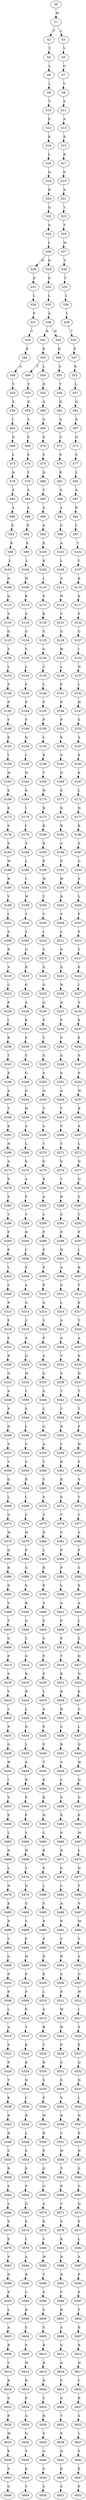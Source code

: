 strict digraph  {
	S0 -> S1 [ label = M ];
	S1 -> S2 [ label = V ];
	S1 -> S3 [ label = L ];
	S2 -> S4 [ label = T ];
	S3 -> S5 [ label = V ];
	S4 -> S6 [ label = L ];
	S5 -> S7 [ label = G ];
	S6 -> S8 [ label = I ];
	S7 -> S9 [ label = V ];
	S8 -> S10 [ label = T ];
	S9 -> S11 [ label = S ];
	S10 -> S12 [ label = E ];
	S11 -> S13 [ label = S ];
	S12 -> S14 [ label = K ];
	S13 -> S15 [ label = E ];
	S14 -> S16 [ label = L ];
	S15 -> S17 [ label = K ];
	S16 -> S18 [ label = Q ];
	S17 -> S19 [ label = G ];
	S18 -> S20 [ label = N ];
	S19 -> S21 [ label = A ];
	S20 -> S22 [ label = Q ];
	S21 -> S23 [ label = T ];
	S22 -> S24 [ label = S ];
	S23 -> S25 [ label = T ];
	S24 -> S26 [ label = L ];
	S25 -> S27 [ label = M ];
	S26 -> S28 [ label = N ];
	S26 -> S29 [ label = D ];
	S27 -> S30 [ label = V ];
	S28 -> S31 [ label = D ];
	S29 -> S32 [ label = D ];
	S30 -> S33 [ label = T ];
	S31 -> S34 [ label = L ];
	S32 -> S35 [ label = L ];
	S33 -> S36 [ label = L ];
	S34 -> S37 [ label = P ];
	S35 -> S38 [ label = A ];
	S36 -> S39 [ label = I ];
	S37 -> S40 [ label = C ];
	S38 -> S41 [ label = R ];
	S38 -> S42 [ label = H ];
	S39 -> S43 [ label = T ];
	S40 -> S44 [ label = K ];
	S41 -> S45 [ label = K ];
	S42 -> S46 [ label = K ];
	S43 -> S47 [ label = E ];
	S44 -> S48 [ label = A ];
	S45 -> S49 [ label = T ];
	S45 -> S50 [ label = L ];
	S46 -> S51 [ label = S ];
	S47 -> S52 [ label = K ];
	S48 -> S53 [ label = Y ];
	S49 -> S54 [ label = Y ];
	S50 -> S55 [ label = D ];
	S51 -> S56 [ label = Y ];
	S52 -> S57 [ label = L ];
	S53 -> S58 [ label = S ];
	S54 -> S59 [ label = D ];
	S55 -> S60 [ label = A ];
	S56 -> S61 [ label = D ];
	S57 -> S62 [ label = Q ];
	S58 -> S63 [ label = I ];
	S59 -> S64 [ label = A ];
	S60 -> S65 [ label = G ];
	S61 -> S66 [ label = A ];
	S62 -> S67 [ label = N ];
	S63 -> S68 [ label = N ];
	S64 -> S69 [ label = S ];
	S65 -> S70 [ label = P ];
	S66 -> S71 [ label = S ];
	S67 -> S72 [ label = Q ];
	S68 -> S73 [ label = L ];
	S69 -> S74 [ label = P ];
	S70 -> S75 [ label = F ];
	S71 -> S76 [ label = P ];
	S72 -> S77 [ label = S ];
	S73 -> S78 [ label = H ];
	S74 -> S79 [ label = Y ];
	S75 -> S80 [ label = Q ];
	S76 -> S81 [ label = R ];
	S77 -> S82 [ label = L ];
	S78 -> S83 [ label = S ];
	S79 -> S84 [ label = S ];
	S80 -> S85 [ label = Y ];
	S81 -> S86 [ label = S ];
	S82 -> S87 [ label = D ];
	S83 -> S88 [ label = S ];
	S84 -> S89 [ label = A ];
	S85 -> S90 [ label = S ];
	S86 -> S91 [ label = A ];
	S87 -> S92 [ label = D ];
	S88 -> S93 [ label = E ];
	S89 -> S94 [ label = E ];
	S90 -> S95 [ label = A ];
	S91 -> S96 [ label = G ];
	S92 -> S97 [ label = L ];
	S93 -> S98 [ label = K ];
	S94 -> S99 [ label = K ];
	S95 -> S100 [ label = E ];
	S96 -> S101 [ label = A ];
	S97 -> S102 [ label = T ];
	S98 -> S103 [ label = L ];
	S99 -> S104 [ label = L ];
	S100 -> S105 [ label = K ];
	S101 -> S106 [ label = L ];
	S102 -> S107 [ label = C ];
	S103 -> S108 [ label = N ];
	S104 -> S109 [ label = N ];
	S105 -> S110 [ label = L ];
	S106 -> S111 [ label = S ];
	S107 -> S112 [ label = K ];
	S108 -> S113 [ label = Q ];
	S109 -> S114 [ label = K ];
	S110 -> S115 [ label = S ];
	S111 -> S116 [ label = N ];
	S112 -> S117 [ label = A ];
	S113 -> S118 [ label = S ];
	S114 -> S119 [ label = S ];
	S115 -> S120 [ label = K ];
	S116 -> S121 [ label = C ];
	S117 -> S122 [ label = F ];
	S118 -> S123 [ label = G ];
	S119 -> S124 [ label = G ];
	S120 -> S125 [ label = S ];
	S121 -> S126 [ label = G ];
	S122 -> S127 [ label = G ];
	S123 -> S128 [ label = S ];
	S124 -> S129 [ label = S ];
	S125 -> S130 [ label = G ];
	S126 -> S131 [ label = H ];
	S127 -> S132 [ label = I ];
	S128 -> S133 [ label = L ];
	S129 -> S134 [ label = L ];
	S130 -> S135 [ label = C ];
	S131 -> S136 [ label = L ];
	S132 -> S137 [ label = N ];
	S133 -> S138 [ label = F ];
	S134 -> S139 [ label = F ];
	S135 -> S140 [ label = L ];
	S136 -> S141 [ label = F ];
	S137 -> S142 [ label = L ];
	S138 -> S143 [ label = P ];
	S139 -> S144 [ label = P ];
	S140 -> S145 [ label = F ];
	S141 -> S146 [ label = P ];
	S142 -> S147 [ label = H ];
	S143 -> S148 [ label = Y ];
	S144 -> S149 [ label = F ];
	S145 -> S150 [ label = P ];
	S146 -> S151 [ label = F ];
	S147 -> S152 [ label = S ];
	S148 -> S153 [ label = E ];
	S149 -> S154 [ label = D ];
	S150 -> S155 [ label = L ];
	S151 -> S156 [ label = E ];
	S152 -> S157 [ label = A ];
	S153 -> S158 [ label = I ];
	S154 -> S159 [ label = L ];
	S155 -> S160 [ label = E ];
	S156 -> S161 [ label = S ];
	S157 -> S162 [ label = E ];
	S158 -> S163 [ label = H ];
	S159 -> S164 [ label = N ];
	S160 -> S165 [ label = T ];
	S161 -> S166 [ label = D ];
	S162 -> S167 [ label = K ];
	S163 -> S168 [ label = E ];
	S164 -> S169 [ label = A ];
	S165 -> S170 [ label = H ];
	S166 -> S171 [ label = E ];
	S167 -> S172 [ label = L ];
	S168 -> S173 [ label = E ];
	S169 -> S174 [ label = I ];
	S170 -> S175 [ label = D ];
	S171 -> S176 [ label = D ];
	S172 -> S177 [ label = N ];
	S173 -> S178 [ label = S ];
	S174 -> S179 [ label = L ];
	S175 -> S180 [ label = R ];
	S176 -> S181 [ label = R ];
	S177 -> S182 [ label = K ];
	S178 -> S183 [ label = P ];
	S179 -> S184 [ label = S ];
	S180 -> S185 [ label = R ];
	S181 -> S186 [ label = C ];
	S182 -> S187 [ label = S ];
	S183 -> S188 [ label = W ];
	S184 -> S189 [ label = L ];
	S185 -> S190 [ label = P ];
	S186 -> S191 [ label = P ];
	S187 -> S192 [ label = G ];
	S188 -> S193 [ label = R ];
	S189 -> S194 [ label = C ];
	S190 -> S195 [ label = W ];
	S191 -> S196 [ label = W ];
	S192 -> S197 [ label = S ];
	S193 -> S198 [ label = V ];
	S194 -> S199 [ label = W ];
	S195 -> S200 [ label = T ];
	S196 -> S201 [ label = K ];
	S197 -> S202 [ label = L ];
	S198 -> S203 [ label = I ];
	S199 -> S204 [ label = T ];
	S200 -> S205 [ label = V ];
	S201 -> S206 [ label = V ];
	S202 -> S207 [ label = F ];
	S203 -> S208 [ label = S ];
	S204 -> S209 [ label = S ];
	S205 -> S210 [ label = L ];
	S206 -> S211 [ label = L ];
	S207 -> S212 [ label = P ];
	S208 -> S213 [ label = R ];
	S209 -> S214 [ label = G ];
	S210 -> S215 [ label = S ];
	S211 -> S216 [ label = G ];
	S212 -> S217 [ label = Y ];
	S213 -> S218 [ label = A ];
	S214 -> S219 [ label = R ];
	S215 -> S220 [ label = G ];
	S216 -> S221 [ label = G ];
	S217 -> S222 [ label = E ];
	S218 -> S223 [ label = C ];
	S219 -> S224 [ label = G ];
	S220 -> S225 [ label = G ];
	S221 -> S226 [ label = R ];
	S222 -> S227 [ label = I ];
	S223 -> S228 [ label = P ];
	S224 -> S229 [ label = A ];
	S225 -> S230 [ label = Q ];
	S226 -> S231 [ label = Q ];
	S227 -> S232 [ label = S ];
	S228 -> S233 [ label = I ];
	S229 -> S234 [ label = K ];
	S230 -> S235 [ label = P ];
	S231 -> S236 [ label = P ];
	S232 -> S237 [ label = E ];
	S233 -> S238 [ label = R ];
	S234 -> S239 [ label = P ];
	S235 -> S240 [ label = V ];
	S236 -> S241 [ label = V ];
	S237 -> S242 [ label = E ];
	S238 -> S243 [ label = T ];
	S239 -> S244 [ label = S ];
	S240 -> S245 [ label = G ];
	S241 -> S246 [ label = G ];
	S242 -> S247 [ label = S ];
	S243 -> S248 [ label = E ];
	S244 -> S249 [ label = G ];
	S245 -> S250 [ label = S ];
	S246 -> S251 [ label = S ];
	S247 -> S252 [ label = P ];
	S248 -> S253 [ label = A ];
	S249 -> S254 [ label = G ];
	S250 -> S255 [ label = Q ];
	S251 -> S256 [ label = Q ];
	S252 -> S257 [ label = W ];
	S253 -> S258 [ label = T ];
	S254 -> S259 [ label = H ];
	S255 -> S260 [ label = V ];
	S256 -> S261 [ label = T ];
	S257 -> S262 [ label = R ];
	S258 -> S263 [ label = K ];
	S259 -> S264 [ label = A ];
	S260 -> S265 [ label = A ];
	S261 -> S266 [ label = V ];
	S262 -> S267 [ label = A ];
	S263 -> S268 [ label = N ];
	S264 -> S269 [ label = L ];
	S265 -> S270 [ label = T ];
	S266 -> S271 [ label = T ];
	S267 -> S272 [ label = L ];
	S268 -> S273 [ label = A ];
	S269 -> S274 [ label = S ];
	S270 -> S275 [ label = G ];
	S271 -> S276 [ label = G ];
	S272 -> S277 [ label = N ];
	S273 -> S278 [ label = P ];
	S274 -> S279 [ label = A ];
	S275 -> S280 [ label = P ];
	S276 -> S281 [ label = T ];
	S277 -> S282 [ label = Q ];
	S278 -> S283 [ label = F ];
	S279 -> S284 [ label = P ];
	S280 -> S285 [ label = A ];
	S281 -> S286 [ label = R ];
	S282 -> S287 [ label = S ];
	S283 -> S288 [ label = Y ];
	S284 -> S289 [ label = V ];
	S285 -> S290 [ label = L ];
	S286 -> S291 [ label = G ];
	S287 -> S292 [ label = C ];
	S288 -> S293 [ label = F ];
	S289 -> S294 [ label = H ];
	S290 -> S295 [ label = P ];
	S291 -> S296 [ label = P ];
	S292 -> S297 [ label = P ];
	S293 -> S298 [ label = P ];
	S294 -> S299 [ label = C ];
	S295 -> S300 [ label = F ];
	S296 -> S301 [ label = D ];
	S297 -> S302 [ label = L ];
	S298 -> S303 [ label = L ];
	S299 -> S304 [ label = F ];
	S300 -> S305 [ label = P ];
	S301 -> S306 [ label = A ];
	S302 -> S307 [ label = R ];
	S303 -> S308 [ label = C ];
	S304 -> S309 [ label = A ];
	S305 -> S310 [ label = P ];
	S306 -> S311 [ label = G ];
	S307 -> S312 [ label = T ];
	S308 -> S313 [ label = P ];
	S309 -> S314 [ label = G ];
	S310 -> S315 [ label = G ];
	S311 -> S316 [ label = L ];
	S312 -> S317 [ label = E ];
	S313 -> S318 [ label = F ];
	S314 -> S319 [ label = C ];
	S315 -> S320 [ label = V ];
	S316 -> S321 [ label = G ];
	S317 -> S322 [ label = T ];
	S318 -> S323 [ label = S ];
	S319 -> S324 [ label = S ];
	S320 -> S325 [ label = P ];
	S321 -> S326 [ label = A ];
	S322 -> S327 [ label = A ];
	S323 -> S328 [ label = R ];
	S324 -> S329 [ label = Q ];
	S325 -> S330 [ label = S ];
	S326 -> S331 [ label = V ];
	S327 -> S332 [ label = K ];
	S328 -> S333 [ label = G ];
	S329 -> S334 [ label = M ];
	S330 -> S335 [ label = G ];
	S331 -> S336 [ label = S ];
	S332 -> S337 [ label = N ];
	S333 -> S338 [ label = A ];
	S334 -> S339 [ label = C ];
	S335 -> S340 [ label = G ];
	S336 -> S341 [ label = T ];
	S337 -> S342 [ label = T ];
	S338 -> S343 [ label = P ];
	S339 -> S344 [ label = S ];
	S340 -> S345 [ label = L ];
	S341 -> S346 [ label = T ];
	S342 -> S347 [ label = T ];
	S343 -> S348 [ label = D ];
	S344 -> S349 [ label = L ];
	S345 -> S350 [ label = G ];
	S346 -> S351 [ label = D ];
	S347 -> S352 [ label = F ];
	S348 -> S353 [ label = S ];
	S349 -> S354 [ label = V ];
	S350 -> S355 [ label = A ];
	S351 -> S356 [ label = L ];
	S352 -> S357 [ label = H ];
	S353 -> S358 [ label = V ];
	S354 -> S359 [ label = V ];
	S355 -> S360 [ label = V ];
	S356 -> S361 [ label = R ];
	S357 -> S362 [ label = F ];
	S358 -> S363 [ label = G ];
	S359 -> S364 [ label = R ];
	S360 -> S365 [ label = S ];
	S361 -> S366 [ label = E ];
	S362 -> S367 [ label = S ];
	S363 -> S368 [ label = L ];
	S364 -> S369 [ label = L ];
	S365 -> S370 [ label = S ];
	S366 -> S371 [ label = S ];
	S367 -> S372 [ label = T ];
	S368 -> S373 [ label = Q ];
	S369 -> S374 [ label = C ];
	S370 -> S375 [ label = V ];
	S371 -> S376 [ label = T ];
	S372 -> S377 [ label = C ];
	S373 -> S378 [ label = W ];
	S374 -> S379 [ label = W ];
	S375 -> S380 [ label = D ];
	S376 -> S381 [ label = G ];
	S377 -> S382 [ label = S ];
	S378 -> S383 [ label = Q ];
	S379 -> S384 [ label = P ];
	S380 -> S385 [ label = L ];
	S381 -> S386 [ label = P ];
	S382 -> S387 [ label = F ];
	S383 -> S388 [ label = R ];
	S384 -> S389 [ label = G ];
	S385 -> S390 [ label = R ];
	S386 -> S391 [ label = P ];
	S387 -> S392 [ label = S ];
	S388 -> S393 [ label = D ];
	S389 -> S394 [ label = S ];
	S390 -> S395 [ label = E ];
	S391 -> S396 [ label = L ];
	S392 -> S397 [ label = K ];
	S393 -> S398 [ label = V ];
	S394 -> S399 [ label = R ];
	S395 -> S400 [ label = S ];
	S396 -> S401 [ label = A ];
	S397 -> S402 [ label = A ];
	S398 -> S403 [ label = T ];
	S399 -> S404 [ label = G ];
	S400 -> S405 [ label = S ];
	S401 -> S406 [ label = P ];
	S402 -> S407 [ label = L ];
	S403 -> S408 [ label = G ];
	S404 -> S409 [ label = C ];
	S405 -> S410 [ label = G ];
	S406 -> S411 [ label = P ];
	S407 -> S412 [ label = S ];
	S408 -> S413 [ label = P ];
	S409 -> S414 [ label = G ];
	S410 -> S415 [ label = P ];
	S411 -> S416 [ label = T ];
	S412 -> S417 [ label = D ];
	S413 -> S418 [ label = S ];
	S414 -> S419 [ label = R ];
	S415 -> S420 [ label = P ];
	S416 -> S421 [ label = K ];
	S417 -> S422 [ label = N ];
	S418 -> S423 [ label = V ];
	S419 -> S424 [ label = R ];
	S420 -> S425 [ label = L ];
	S421 -> S426 [ label = R ];
	S422 -> S427 [ label = K ];
	S423 -> S428 [ label = L ];
	S424 -> S429 [ label = L ];
	S425 -> S430 [ label = A ];
	S426 -> S431 [ label = H ];
	S427 -> S432 [ label = G ];
	S428 -> S433 [ label = P ];
	S429 -> S434 [ label = D ];
	S430 -> S435 [ label = P ];
	S431 -> S436 [ label = C ];
	S432 -> S437 [ label = L ];
	S433 -> S438 [ label = G ];
	S434 -> S439 [ label = L ];
	S435 -> S440 [ label = P ];
	S436 -> S441 [ label = R ];
	S437 -> S442 [ label = Q ];
	S438 -> S443 [ label = W ];
	S439 -> S444 [ label = A ];
	S440 -> S445 [ label = T ];
	S441 -> S446 [ label = S ];
	S442 -> S447 [ label = W ];
	S443 -> S448 [ label = I ];
	S444 -> S449 [ label = R ];
	S445 -> S450 [ label = K ];
	S446 -> S451 [ label = L ];
	S447 -> S452 [ label = Q ];
	S448 -> S453 [ label = S ];
	S449 -> S454 [ label = P ];
	S450 -> S455 [ label = R ];
	S451 -> S456 [ label = S ];
	S452 -> S457 [ label = G ];
	S453 -> S458 [ label = E ];
	S454 -> S459 [ label = P ];
	S455 -> S460 [ label = H ];
	S456 -> S461 [ label = E ];
	S457 -> S462 [ label = E ];
	S458 -> S463 [ label = L ];
	S459 -> S464 [ label = V ];
	S460 -> S465 [ label = C ];
	S461 -> S466 [ label = P ];
	S462 -> S467 [ label = M ];
	S463 -> S468 [ label = N ];
	S464 -> S469 [ label = N ];
	S465 -> S470 [ label = R ];
	S466 -> S471 [ label = D ];
	S467 -> S472 [ label = L ];
	S468 -> S473 [ label = L ];
	S469 -> S474 [ label = T ];
	S470 -> S475 [ label = S ];
	S471 -> S476 [ label = G ];
	S472 -> S477 [ label = N ];
	S473 -> S478 [ label = N ];
	S474 -> S479 [ label = Q ];
	S475 -> S480 [ label = L ];
	S476 -> S481 [ label = L ];
	S477 -> S482 [ label = T ];
	S478 -> S483 [ label = E ];
	S479 -> S484 [ label = G ];
	S480 -> S485 [ label = S ];
	S481 -> S486 [ label = A ];
	S482 -> S487 [ label = S ];
	S483 -> S488 [ label = N ];
	S484 -> S489 [ label = S ];
	S485 -> S490 [ label = E ];
	S486 -> S491 [ label = R ];
	S487 -> S492 [ label = M ];
	S488 -> S493 [ label = C ];
	S489 -> S494 [ label = P ];
	S490 -> S495 [ label = P ];
	S491 -> S496 [ label = C ];
	S492 -> S497 [ label = V ];
	S493 -> S498 [ label = G ];
	S494 -> S499 [ label = W ];
	S495 -> S500 [ label = D ];
	S496 -> S501 [ label = R ];
	S497 -> S502 [ label = S ];
	S498 -> S503 [ label = P ];
	S499 -> S504 [ label = P ];
	S500 -> S505 [ label = E ];
	S501 -> S506 [ label = S ];
	S502 -> S507 [ label = G ];
	S503 -> S508 [ label = P ];
	S504 -> S509 [ label = P ];
	S505 -> S510 [ label = L ];
	S506 -> S511 [ label = P ];
	S507 -> S512 [ label = W ];
	S508 -> S513 [ label = L ];
	S509 -> S514 [ label = P ];
	S510 -> S515 [ label = A ];
	S511 -> S516 [ label = W ];
	S512 -> S517 [ label = I ];
	S513 -> S518 [ label = A ];
	S514 -> S519 [ label = T ];
	S515 -> S520 [ label = R ];
	S516 -> S521 [ label = R ];
	S517 -> S522 [ label = S ];
	S518 -> S523 [ label = P ];
	S519 -> S524 [ label = K ];
	S520 -> S525 [ label = C ];
	S521 -> S526 [ label = P ];
	S522 -> S527 [ label = E ];
	S523 -> S528 [ label = P ];
	S524 -> S529 [ label = R ];
	S525 -> S530 [ label = R ];
	S526 -> S531 [ label = G ];
	S527 -> S532 [ label = Q ];
	S528 -> S533 [ label = T ];
	S529 -> S534 [ label = H ];
	S530 -> S535 [ label = S ];
	S531 -> S536 [ label = G ];
	S532 -> S537 [ label = N ];
	S533 -> S538 [ label = K ];
	S534 -> S539 [ label = C ];
	S535 -> S540 [ label = P ];
	S536 -> S541 [ label = S ];
	S537 -> S542 [ label = L ];
	S538 -> S543 [ label = R ];
	S539 -> S544 [ label = R ];
	S540 -> S545 [ label = W ];
	S541 -> S546 [ label = K ];
	S542 -> S547 [ label = N ];
	S543 -> S548 [ label = H ];
	S544 -> S549 [ label = L ];
	S545 -> S550 [ label = R ];
	S546 -> S551 [ label = V ];
	S547 -> S552 [ label = E ];
	S548 -> S553 [ label = C ];
	S549 -> S554 [ label = S ];
	S550 -> S555 [ label = P ];
	S551 -> S556 [ label = W ];
	S552 -> S557 [ label = N ];
	S553 -> S558 [ label = R ];
	S554 -> S559 [ label = E ];
	S555 -> S560 [ label = G ];
	S556 -> S561 [ label = T ];
	S557 -> S562 [ label = S ];
	S558 -> S563 [ label = S ];
	S559 -> S564 [ label = P ];
	S560 -> S565 [ label = G ];
	S561 -> S566 [ label = P ];
	S562 -> S567 [ label = G ];
	S563 -> S568 [ label = L ];
	S564 -> S569 [ label = D ];
	S565 -> S570 [ label = S ];
	S566 -> S571 [ label = V ];
	S567 -> S572 [ label = Q ];
	S568 -> S573 [ label = S ];
	S569 -> S574 [ label = E ];
	S570 -> S575 [ label = K ];
	S571 -> S576 [ label = S ];
	S572 -> S577 [ label = P ];
	S573 -> S578 [ label = E ];
	S574 -> S579 [ label = L ];
	S575 -> S580 [ label = V ];
	S576 -> S581 [ label = K ];
	S577 -> S582 [ label = L ];
	S578 -> S583 [ label = P ];
	S579 -> S584 [ label = A ];
	S580 -> S585 [ label = W ];
	S581 -> S586 [ label = R ];
	S582 -> S587 [ label = A ];
	S583 -> S588 [ label = D ];
	S584 -> S589 [ label = R ];
	S585 -> S590 [ label = T ];
	S586 -> S591 [ label = R ];
	S587 -> S592 [ label = P ];
	S588 -> S593 [ label = E ];
	S589 -> S594 [ label = C ];
	S590 -> S595 [ label = P ];
	S591 -> S596 [ label = C ];
	S592 -> S597 [ label = P ];
	S593 -> S598 [ label = L ];
	S594 -> S599 [ label = R ];
	S595 -> S600 [ label = V ];
	S596 -> S601 [ label = H ];
	S597 -> S602 [ label = T ];
	S598 -> S603 [ label = A ];
	S599 -> S604 [ label = S ];
	S600 -> S605 [ label = S ];
	S601 -> S606 [ label = S ];
	S602 -> S607 [ label = K ];
	S603 -> S608 [ label = R ];
	S604 -> S609 [ label = P ];
	S605 -> S610 [ label = K ];
	S606 -> S611 [ label = G ];
	S607 -> S612 [ label = R ];
	S608 -> S613 [ label = C ];
	S609 -> S614 [ label = W ];
	S610 -> S615 [ label = R ];
	S611 -> S616 [ label = G ];
	S612 -> S617 [ label = H ];
	S613 -> S618 [ label = R ];
	S614 -> S619 [ label = R ];
	S615 -> S620 [ label = R ];
	S616 -> S621 [ label = S ];
	S617 -> S622 [ label = C ];
	S618 -> S623 [ label = S ];
	S619 -> S624 [ label = P ];
	S620 -> S625 [ label = C ];
	S621 -> S626 [ label = A ];
	S622 -> S627 [ label = R ];
	S623 -> S628 [ label = P ];
	S624 -> S629 [ label = G ];
	S625 -> S630 [ label = H ];
	S626 -> S631 [ label = T ];
	S627 -> S632 [ label = S ];
	S628 -> S633 [ label = W ];
	S629 -> S634 [ label = G ];
	S630 -> S635 [ label = S ];
	S631 -> S636 [ label = P ];
	S632 -> S637 [ label = L ];
	S633 -> S638 [ label = K ];
	S634 -> S639 [ label = S ];
	S635 -> S640 [ label = G ];
	S636 -> S641 [ label = Q ];
	S637 -> S642 [ label = S ];
	S638 -> S643 [ label = P ];
	S639 -> S644 [ label = K ];
	S640 -> S645 [ label = G ];
	S641 -> S646 [ label = E ];
	S642 -> S647 [ label = E ];
	S643 -> S648 [ label = G ];
	S644 -> S649 [ label = V ];
	S645 -> S650 [ label = S ];
	S646 -> S651 [ label = S ];
	S647 -> S652 [ label = P ];
}
